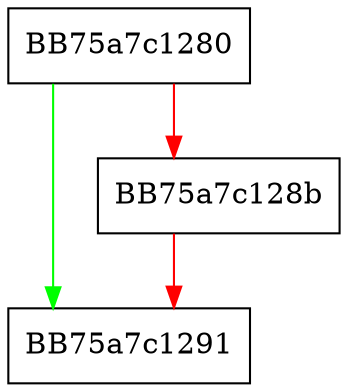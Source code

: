 digraph McGenEventRegister_EventRegister {
  node [shape="box"];
  graph [splines=ortho];
  BB75a7c1280 -> BB75a7c1291 [color="green"];
  BB75a7c1280 -> BB75a7c128b [color="red"];
  BB75a7c128b -> BB75a7c1291 [color="red"];
}